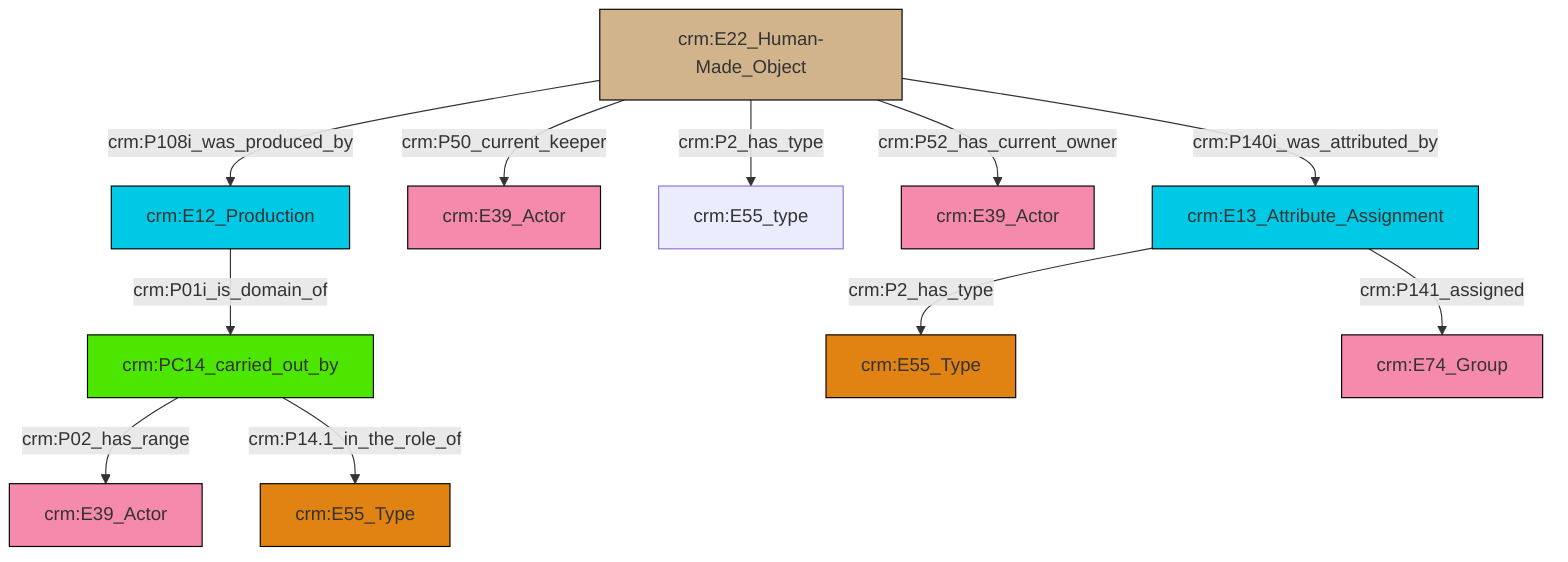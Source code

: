 graph TD
classDef Literal fill:#f2f2f2,stroke:#000000;
classDef CRM_Entity fill:#FFFFFF,stroke:#000000;
classDef Temporal_Entity fill:#00C9E6, stroke:#000000;
classDef Type fill:#E18312, stroke:#000000;
classDef Time-Span fill:#2C9C91, stroke:#000000;
classDef Appellation fill:#FFEB7F, stroke:#000000;
classDef Place fill:#008836, stroke:#000000;
classDef Persistent_Item fill:#B266B2, stroke:#000000;
classDef Conceptual_Object fill:#FFD700, stroke:#000000;
classDef Physical_Thing fill:#D2B48C, stroke:#000000;
classDef Actor fill:#f58aad, stroke:#000000;
classDef PC_Classes fill:#4ce600, stroke:#000000;
classDef Multi fill:#cccccc,stroke:#000000;

0["crm:E22_Human-Made_Object"]:::Physical_Thing -->|crm:P108i_was_produced_by| 1["crm:E12_Production"]:::Temporal_Entity
0["crm:E22_Human-Made_Object"]:::Physical_Thing -->|crm:P50_current_keeper| 4["crm:E39_Actor"]:::Actor
9["crm:E13_Attribute_Assignment"]:::Temporal_Entity -->|crm:P2_has_type| 10["crm:E55_Type"]:::Type
0["crm:E22_Human-Made_Object"]:::Physical_Thing -->|crm:P2_has_type| 16["crm:E55_type"]:::Default
9["crm:E13_Attribute_Assignment"]:::Temporal_Entity -->|crm:P141_assigned| 18["crm:E74_Group"]:::Actor
11["crm:PC14_carried_out_by"]:::PC_Classes -->|crm:P02_has_range| 6["crm:E39_Actor"]:::Actor
0["crm:E22_Human-Made_Object"]:::Physical_Thing -->|crm:P52_has_current_owner| 2["crm:E39_Actor"]:::Actor
1["crm:E12_Production"]:::Temporal_Entity -->|crm:P01i_is_domain_of| 11["crm:PC14_carried_out_by"]:::PC_Classes
11["crm:PC14_carried_out_by"]:::PC_Classes -->|crm:P14.1_in_the_role_of| 14["crm:E55_Type"]:::Type
0["crm:E22_Human-Made_Object"]:::Physical_Thing -->|crm:P140i_was_attributed_by| 9["crm:E13_Attribute_Assignment"]:::Temporal_Entity